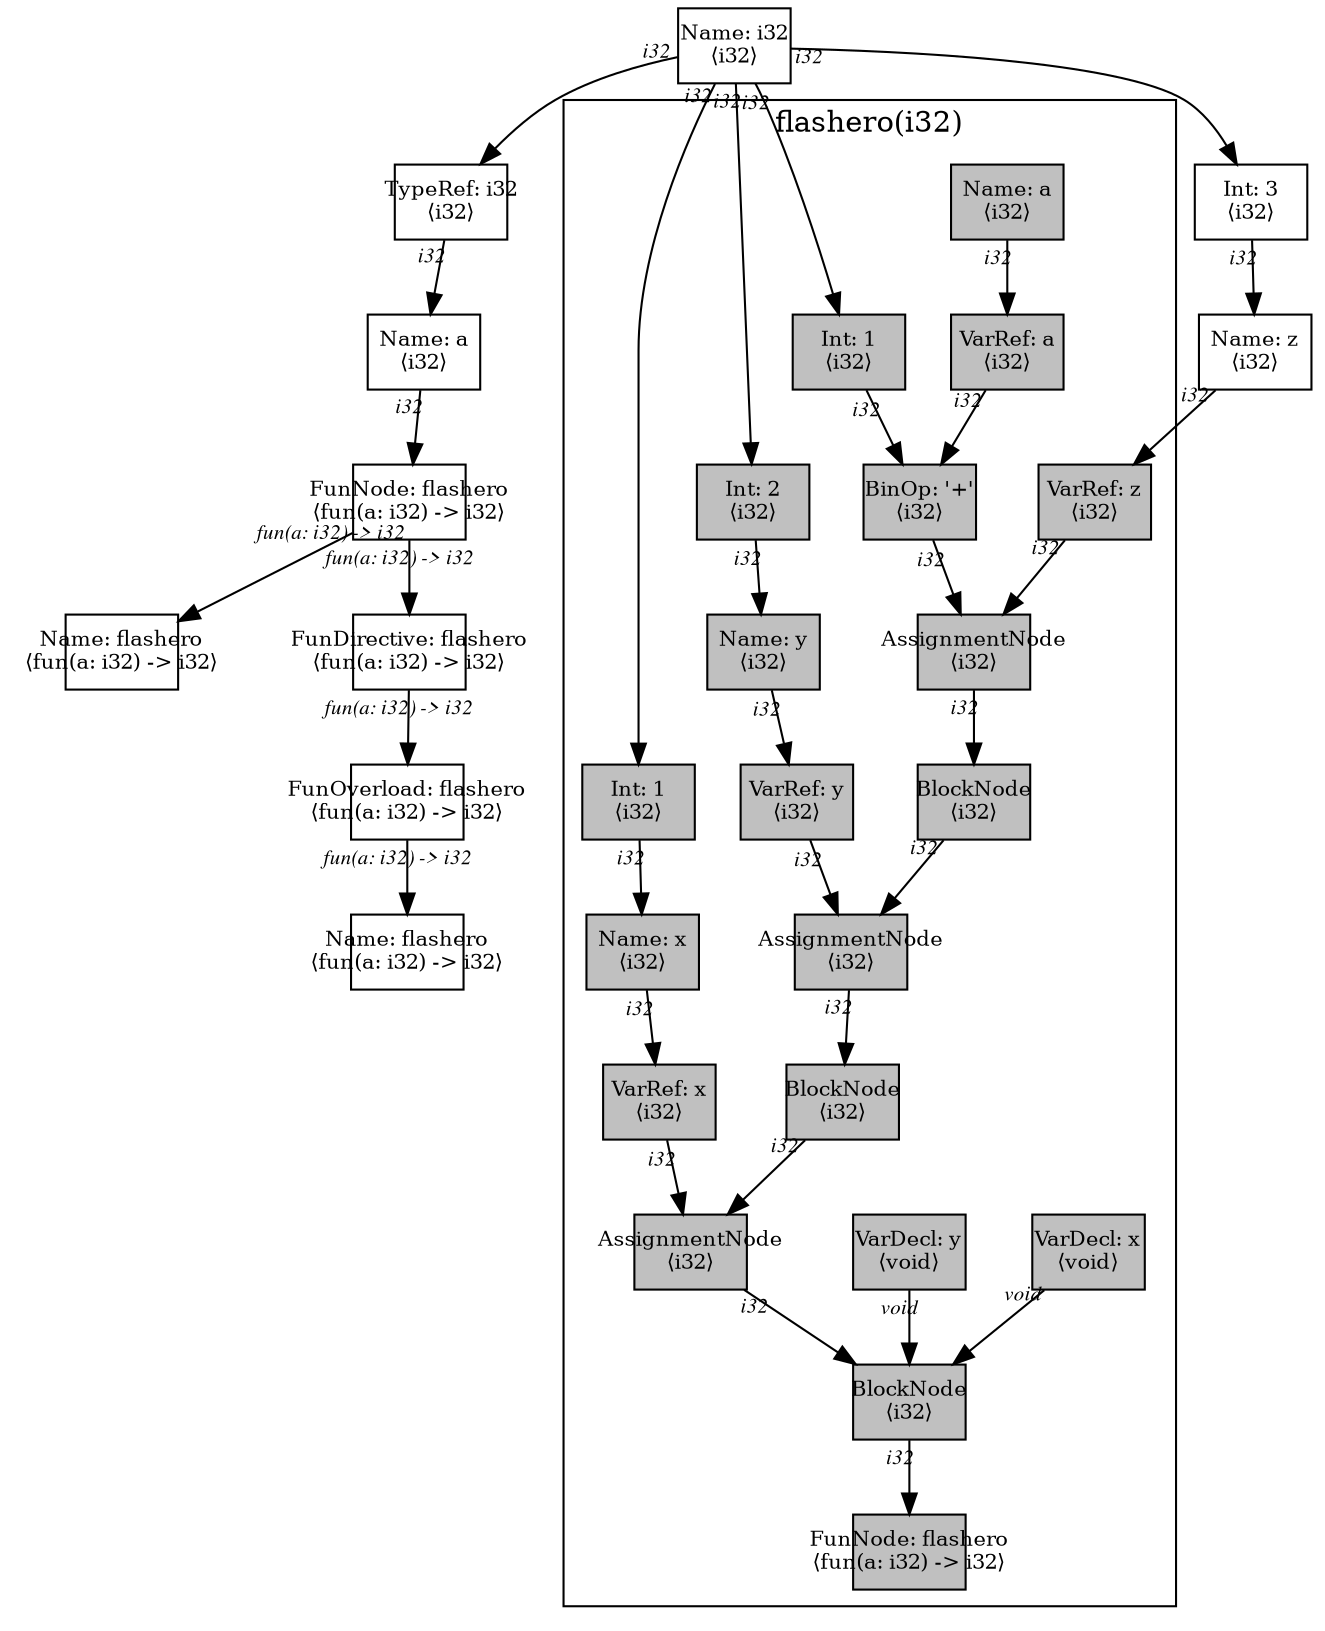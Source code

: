digraph Document {
  node [shape=box,fixedsize=shape fontsize=10]
  1 [label="Name: i32\n⟨i32⟩", fillcolor=grey];
  2 [label="Name: z\n⟨i32⟩", fillcolor=grey];
  3 [label="Int: 3\n⟨i32⟩", fillcolor=grey];
  4 [label="FunOverload: flashero\n⟨fun(a: i32) -> i32⟩", fillcolor=grey];
  5 [label="FunDirective: flashero\n⟨fun(a: i32) -> i32⟩", fillcolor=grey];
  6 [label="FunNode: flashero\n⟨fun(a: i32) -> i32⟩", fillcolor=grey];
  7 [label="TypeRef: i32\n⟨i32⟩", fillcolor=grey];
  8 [label="Name: a\n⟨i32⟩", fillcolor=grey];
  9 [label="Name: flashero\n⟨fun(a: i32) -> i32⟩", fillcolor=grey];
  10 [label="Name: flashero\n⟨fun(a: i32) -> i32⟩", fillcolor=grey];
  subgraph cluster0 {
    node [style=filled, fillcolor=grey];
    11 [label="Name: a\n⟨i32⟩", fillcolor=grey];
    12 [label="BlockNode\n⟨i32⟩", fillcolor=grey];
    13 [label="VarDecl: x\n⟨void⟩", fillcolor=grey];
    14 [label="Name: x\n⟨i32⟩", fillcolor=grey];
    15 [label="Int: 1\n⟨i32⟩", fillcolor=grey];
    16 [label="VarDecl: y\n⟨void⟩", fillcolor=grey];
    17 [label="Name: y\n⟨i32⟩", fillcolor=grey];
    18 [label="Int: 2\n⟨i32⟩", fillcolor=grey];
    19 [label="AssignmentNode\n⟨i32⟩", fillcolor=grey];
    20 [label="VarRef: x\n⟨i32⟩", fillcolor=grey];
    21 [label="BlockNode\n⟨i32⟩", fillcolor=grey];
    22 [label="AssignmentNode\n⟨i32⟩", fillcolor=grey];
    23 [label="VarRef: y\n⟨i32⟩", fillcolor=grey];
    24 [label="BlockNode\n⟨i32⟩", fillcolor=grey];
    25 [label="AssignmentNode\n⟨i32⟩", fillcolor=grey];
    26 [label="VarRef: z\n⟨i32⟩", fillcolor=grey];
    27 [label="BinOp: '+'\n⟨i32⟩", fillcolor=grey];
    28 [label="VarRef: a\n⟨i32⟩", fillcolor=grey];
    29 [label="Int: 1\n⟨i32⟩", fillcolor=grey];
    30 [label="FunNode: flashero\n⟨fun(a: i32) -> i32⟩", fillcolor=grey];
    11 -> 28[taillabel="i32" labeldistance="1" fontname="times  italic" fontsize = 10 color="black" ];
    12 -> 30[taillabel="i32" labeldistance="1" fontname="times  italic" fontsize = 10 color="black" ];
    13 -> 12[taillabel="void" labeldistance="1" fontname="times  italic" fontsize = 10 color="black" ];
    14 -> 20[taillabel="i32" labeldistance="1" fontname="times  italic" fontsize = 10 color="black" ];
    15 -> 14[taillabel="i32" labeldistance="1" fontname="times  italic" fontsize = 10 color="black" ];
    16 -> 12[taillabel="void" labeldistance="1" fontname="times  italic" fontsize = 10 color="black" ];
    17 -> 23[taillabel="i32" labeldistance="1" fontname="times  italic" fontsize = 10 color="black" ];
    18 -> 17[taillabel="i32" labeldistance="1" fontname="times  italic" fontsize = 10 color="black" ];
    19 -> 12[taillabel="i32" labeldistance="1" fontname="times  italic" fontsize = 10 color="black" ];
    20 -> 19[taillabel="i32" labeldistance="1" fontname="times  italic" fontsize = 10 color="black" ];
    21 -> 19[taillabel="i32" labeldistance="1" fontname="times  italic" fontsize = 10 color="black" ];
    22 -> 21[taillabel="i32" labeldistance="1" fontname="times  italic" fontsize = 10 color="black" ];
    23 -> 22[taillabel="i32" labeldistance="1" fontname="times  italic" fontsize = 10 color="black" ];
    24 -> 22[taillabel="i32" labeldistance="1" fontname="times  italic" fontsize = 10 color="black" ];
    25 -> 24[taillabel="i32" labeldistance="1" fontname="times  italic" fontsize = 10 color="black" ];
    26 -> 25[taillabel="i32" labeldistance="1" fontname="times  italic" fontsize = 10 color="black" ];
    27 -> 25[taillabel="i32" labeldistance="1" fontname="times  italic" fontsize = 10 color="black" ];
    28 -> 27[taillabel="i32" labeldistance="1" fontname="times  italic" fontsize = 10 color="black" ];
    29 -> 27[taillabel="i32" labeldistance="1" fontname="times  italic" fontsize = 10 color="black" ];
  label = "flashero(i32)";
}
  1 -> 3[taillabel="i32" labeldistance="1" fontname="times  italic" fontsize = 10 color="black" ];
  1 -> 7[taillabel="i32" labeldistance="1" fontname="times  italic" fontsize = 10 color="black" ];
  1 -> 15[taillabel="i32" labeldistance="1" fontname="times  italic" fontsize = 10 color="black" ];
  1 -> 18[taillabel="i32" labeldistance="1" fontname="times  italic" fontsize = 10 color="black" ];
  1 -> 29[taillabel="i32" labeldistance="1" fontname="times  italic" fontsize = 10 color="black" ];
  2 -> 26[taillabel="i32" labeldistance="1" fontname="times  italic" fontsize = 10 color="black" ];
  3 -> 2[taillabel="i32" labeldistance="1" fontname="times  italic" fontsize = 10 color="black" ];
  4 -> 10[taillabel="fun(a: i32) -> i32" labeldistance="1" fontname="times  italic" fontsize = 10 color="black" ];
  5 -> 4[taillabel="fun(a: i32) -> i32" labeldistance="1" fontname="times  italic" fontsize = 10 color="black" ];
  6 -> 9[taillabel="fun(a: i32) -> i32" labeldistance="1" fontname="times  italic" fontsize = 10 color="black" ];
  6 -> 5[taillabel="fun(a: i32) -> i32" labeldistance="1" fontname="times  italic" fontsize = 10 color="black" ];
  7 -> 8[taillabel="i32" labeldistance="1" fontname="times  italic" fontsize = 10 color="black" ];
  8 -> 6[taillabel="i32" labeldistance="1" fontname="times  italic" fontsize = 10 color="black" ];
  label="";
}
